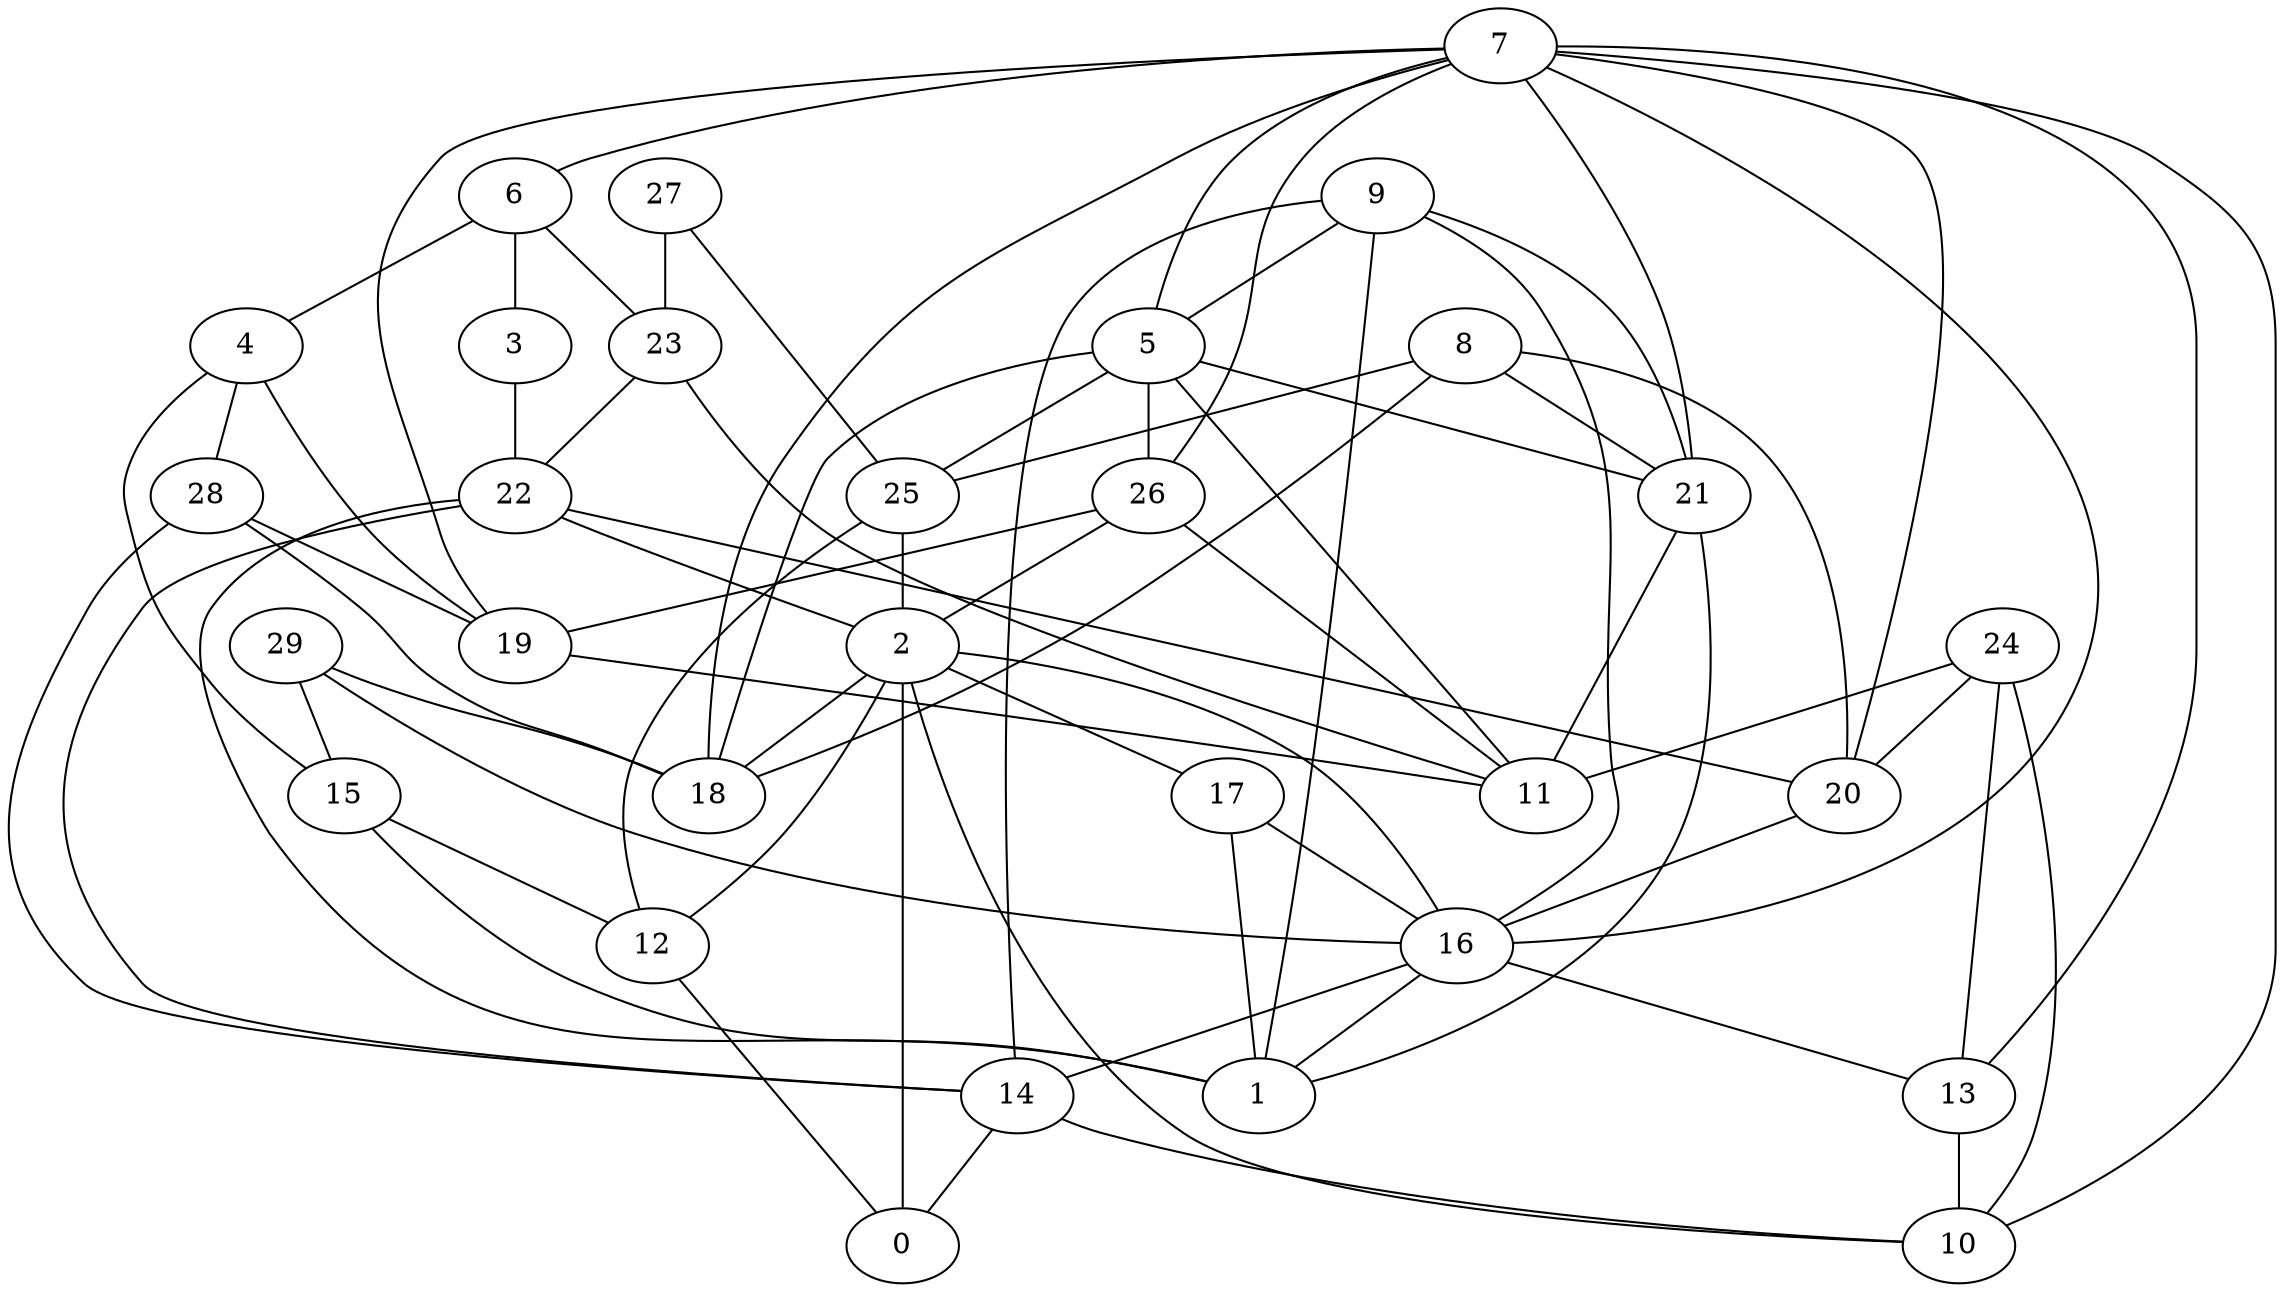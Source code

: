 digraph GG_graph {

subgraph G_graph {
edge [color = black]
"26" -> "11" [dir = none]
"26" -> "19" [dir = none]
"26" -> "2" [dir = none]
"14" -> "0" [dir = none]
"14" -> "10" [dir = none]
"28" -> "18" [dir = none]
"28" -> "14" [dir = none]
"9" -> "1" [dir = none]
"9" -> "21" [dir = none]
"9" -> "16" [dir = none]
"22" -> "14" [dir = none]
"22" -> "20" [dir = none]
"22" -> "2" [dir = none]
"22" -> "1" [dir = none]
"17" -> "1" [dir = none]
"16" -> "13" [dir = none]
"16" -> "14" [dir = none]
"16" -> "1" [dir = none]
"7" -> "6" [dir = none]
"7" -> "10" [dir = none]
"7" -> "21" [dir = none]
"7" -> "16" [dir = none]
"7" -> "18" [dir = none]
"7" -> "5" [dir = none]
"7" -> "13" [dir = none]
"7" -> "26" [dir = none]
"27" -> "23" [dir = none]
"27" -> "25" [dir = none]
"15" -> "12" [dir = none]
"15" -> "1" [dir = none]
"29" -> "15" [dir = none]
"29" -> "16" [dir = none]
"13" -> "10" [dir = none]
"20" -> "16" [dir = none]
"8" -> "25" [dir = none]
"8" -> "18" [dir = none]
"5" -> "26" [dir = none]
"5" -> "18" [dir = none]
"5" -> "21" [dir = none]
"5" -> "11" [dir = none]
"5" -> "25" [dir = none]
"23" -> "22" [dir = none]
"23" -> "11" [dir = none]
"19" -> "11" [dir = none]
"3" -> "22" [dir = none]
"6" -> "4" [dir = none]
"6" -> "3" [dir = none]
"6" -> "23" [dir = none]
"24" -> "13" [dir = none]
"24" -> "11" [dir = none]
"4" -> "28" [dir = none]
"12" -> "0" [dir = none]
"25" -> "12" [dir = none]
"2" -> "17" [dir = none]
"2" -> "12" [dir = none]
"2" -> "0" [dir = none]
"2" -> "10" [dir = none]
"2" -> "16" [dir = none]
"25" -> "2" [dir = none]
"24" -> "10" [dir = none]
"21" -> "11" [dir = none]
"21" -> "1" [dir = none]
"8" -> "20" [dir = none]
"2" -> "18" [dir = none]
"28" -> "19" [dir = none]
"29" -> "18" [dir = none]
"7" -> "20" [dir = none]
"7" -> "19" [dir = none]
"9" -> "14" [dir = none]
"8" -> "21" [dir = none]
"9" -> "5" [dir = none]
"24" -> "20" [dir = none]
"17" -> "16" [dir = none]
"4" -> "19" [dir = none]
"4" -> "15" [dir = none]
}

}

